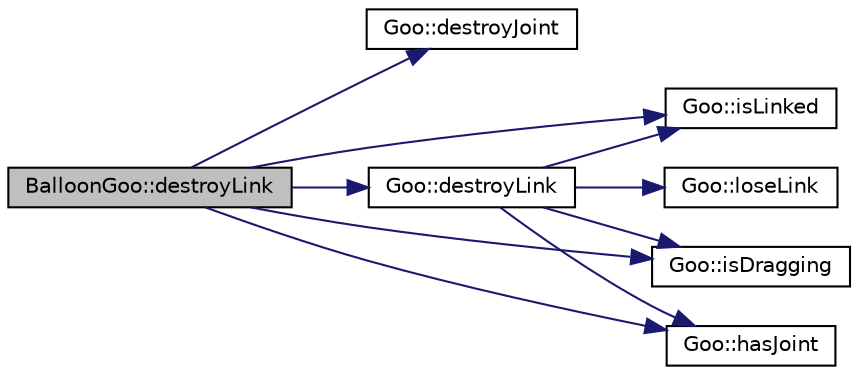 digraph G
{
  edge [fontname="Helvetica",fontsize="10",labelfontname="Helvetica",labelfontsize="10"];
  node [fontname="Helvetica",fontsize="10",shape=record];
  rankdir="LR";
  Node1 [label="BalloonGoo::destroyLink",height=0.2,width=0.4,color="black", fillcolor="grey75", style="filled" fontcolor="black"];
  Node1 -> Node2 [color="midnightblue",fontsize="10",style="solid",fontname="Helvetica"];
  Node2 [label="Goo::destroyJoint",height=0.2,width=0.4,color="black", fillcolor="white", style="filled",URL="$classGoo.html#a8cf2277a2304fa038a56edddee704966"];
  Node1 -> Node3 [color="midnightblue",fontsize="10",style="solid",fontname="Helvetica"];
  Node3 [label="Goo::destroyLink",height=0.2,width=0.4,color="black", fillcolor="white", style="filled",URL="$classGoo.html#a8105c971d0f98551e80be333c4658447"];
  Node3 -> Node4 [color="midnightblue",fontsize="10",style="solid",fontname="Helvetica"];
  Node4 [label="Goo::isLinked",height=0.2,width=0.4,color="black", fillcolor="white", style="filled",URL="$classGoo.html#aed176edac944a149551eab016e6f0d6a"];
  Node3 -> Node5 [color="midnightblue",fontsize="10",style="solid",fontname="Helvetica"];
  Node5 [label="Goo::loseLink",height=0.2,width=0.4,color="black", fillcolor="white", style="filled",URL="$classGoo.html#a8dbb600f747f7e1bd4bc47629cbc9ec9"];
  Node3 -> Node6 [color="midnightblue",fontsize="10",style="solid",fontname="Helvetica"];
  Node6 [label="Goo::isDragging",height=0.2,width=0.4,color="black", fillcolor="white", style="filled",URL="$classGoo.html#a9c348d89e111f2cd91717e5b743c9c04"];
  Node3 -> Node7 [color="midnightblue",fontsize="10",style="solid",fontname="Helvetica"];
  Node7 [label="Goo::hasJoint",height=0.2,width=0.4,color="black", fillcolor="white", style="filled",URL="$classGoo.html#ae809f97fb4c0c7f58a63cbed66f0ba5c"];
  Node1 -> Node7 [color="midnightblue",fontsize="10",style="solid",fontname="Helvetica"];
  Node1 -> Node6 [color="midnightblue",fontsize="10",style="solid",fontname="Helvetica"];
  Node1 -> Node4 [color="midnightblue",fontsize="10",style="solid",fontname="Helvetica"];
}
